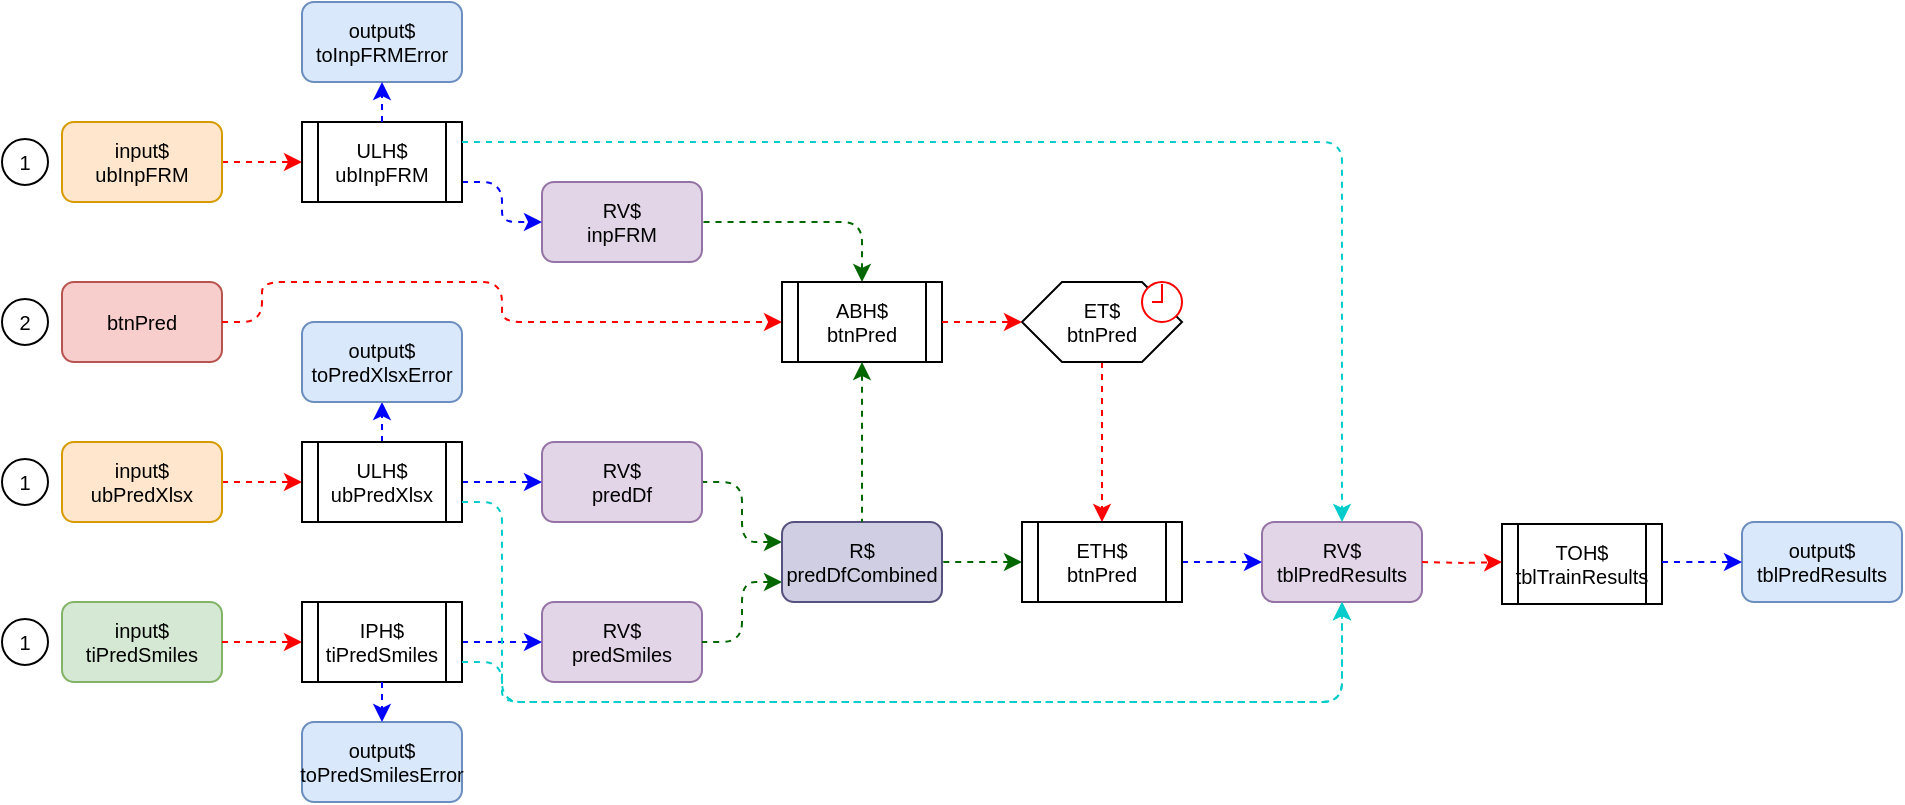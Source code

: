 <mxfile version="20.7.4" type="device"><diagram id="TN7onXZwonejpdnsnH3-" name="Page-1"><mxGraphModel dx="1131" dy="1233" grid="1" gridSize="10" guides="1" tooltips="1" connect="1" arrows="1" fold="1" page="1" pageScale="1" pageWidth="1000" pageHeight="400" math="0" shadow="0"><root><mxCell id="0"/><mxCell id="1" parent="0"/><mxCell id="SYUYxSS5kYhso55slLzQ-3" value="btnPred" style="rounded=1;whiteSpace=wrap;html=1;fillColor=#f8cecc;strokeColor=#b85450;fontSize=10;" parent="1" vertex="1"><mxGeometry x="30" y="140" width="80" height="40" as="geometry"/></mxCell><mxCell id="SYUYxSS5kYhso55slLzQ-67" value="" style="edgeStyle=orthogonalEdgeStyle;shape=connector;rounded=1;orthogonalLoop=1;jettySize=auto;html=1;exitX=1;exitY=0.5;exitDx=0;exitDy=0;dashed=1;labelBackgroundColor=default;strokeColor=#FF0000;fontFamily=Helvetica;fontSize=10;fontColor=#FF0000;endArrow=classic;fillColor=#fa6800;entryX=0;entryY=0.5;entryDx=0;entryDy=0;" parent="1" source="SYUYxSS5kYhso55slLzQ-6" target="U8EScKNlaVJiz4PhlLR4-32" edge="1"><mxGeometry relative="1" as="geometry"><mxPoint x="190" y="80" as="targetPoint"/></mxGeometry></mxCell><mxCell id="SYUYxSS5kYhso55slLzQ-6" value="input$&lt;br style=&quot;font-size: 10px;&quot;&gt;ubInpFRM" style="rounded=1;whiteSpace=wrap;html=1;fillColor=#ffe6cc;strokeColor=#d79b00;fontSize=10;" parent="1" vertex="1"><mxGeometry x="30" y="60" width="80" height="40" as="geometry"/></mxCell><mxCell id="SYUYxSS5kYhso55slLzQ-70" value="" style="edgeStyle=orthogonalEdgeStyle;shape=connector;rounded=1;orthogonalLoop=1;jettySize=auto;html=1;exitX=1;exitY=0.5;exitDx=0;exitDy=0;entryX=0;entryY=0.5;entryDx=0;entryDy=0;dashed=1;labelBackgroundColor=default;strokeColor=#FF0000;fontFamily=Helvetica;fontSize=10;fontColor=#FF0000;endArrow=classic;fillColor=#fa6800;" parent="1" source="SYUYxSS5kYhso55slLzQ-23" target="U8EScKNlaVJiz4PhlLR4-30" edge="1"><mxGeometry relative="1" as="geometry"><mxPoint x="230" y="230" as="targetPoint"/></mxGeometry></mxCell><mxCell id="SYUYxSS5kYhso55slLzQ-23" value="input$&lt;br style=&quot;font-size: 10px;&quot;&gt;ubPredXlsx" style="rounded=1;whiteSpace=wrap;html=1;fillColor=#ffe6cc;strokeColor=#d79b00;fontSize=10;" parent="1" vertex="1"><mxGeometry x="30" y="220" width="80" height="40" as="geometry"/></mxCell><mxCell id="SYUYxSS5kYhso55slLzQ-24" value="input$&lt;br style=&quot;font-size: 10px;&quot;&gt;tiPredSmiles" style="rounded=1;whiteSpace=wrap;html=1;fillColor=#d5e8d4;strokeColor=#82b366;fontSize=10;" parent="1" vertex="1"><mxGeometry x="30" y="300" width="80" height="40" as="geometry"/></mxCell><mxCell id="LgC7Z0OmTgBtMzHlrseU-42" value="" style="edgeStyle=orthogonalEdgeStyle;shape=connector;rounded=1;orthogonalLoop=1;jettySize=auto;html=1;dashed=1;labelBackgroundColor=default;strokeColor=#006600;fontFamily=Helvetica;fontSize=10;fontColor=#006600;startArrow=classic;startFill=1;endArrow=none;endFill=0;fillColor=#008a00;exitX=0.5;exitY=0;exitDx=0;exitDy=0;entryX=1;entryY=0.5;entryDx=0;entryDy=0;" parent="1" source="U8EScKNlaVJiz4PhlLR4-29" target="SYUYxSS5kYhso55slLzQ-26" edge="1"><mxGeometry relative="1" as="geometry"><mxPoint x="830" y="290" as="targetPoint"/><Array as="points"><mxPoint x="430" y="110"/></Array><mxPoint x="1030" y="300" as="sourcePoint"/></mxGeometry></mxCell><mxCell id="SYUYxSS5kYhso55slLzQ-26" value="RV$&lt;br style=&quot;font-size: 10px;&quot;&gt;inpFRM" style="rounded=1;whiteSpace=wrap;html=1;fillColor=#e1d5e7;strokeColor=#9673a6;fontSize=10;" parent="1" vertex="1"><mxGeometry x="270" y="90" width="80" height="40" as="geometry"/></mxCell><mxCell id="LgC7Z0OmTgBtMzHlrseU-12" style="edgeStyle=orthogonalEdgeStyle;rounded=1;orthogonalLoop=1;jettySize=auto;html=1;entryX=1;entryY=0.5;entryDx=0;entryDy=0;labelBackgroundColor=default;fontSize=10;fontColor=#006600;dashed=1;startArrow=classic;startFill=1;endArrow=none;endFill=0;fillColor=#008a00;strokeColor=#006600;exitX=0;exitY=0.25;exitDx=0;exitDy=0;" parent="1" source="LgC7Z0OmTgBtMzHlrseU-11" target="SYUYxSS5kYhso55slLzQ-42" edge="1"><mxGeometry relative="1" as="geometry"><mxPoint x="360" y="290" as="sourcePoint"/><Array as="points"><mxPoint x="370" y="270"/><mxPoint x="370" y="240"/></Array></mxGeometry></mxCell><mxCell id="SYUYxSS5kYhso55slLzQ-42" value="RV$&lt;br style=&quot;font-size: 10px;&quot;&gt;predDf" style="rounded=1;whiteSpace=wrap;html=1;fillColor=#e1d5e7;strokeColor=#9673a6;fontSize=10;" parent="1" vertex="1"><mxGeometry x="270" y="220" width="80" height="40" as="geometry"/></mxCell><mxCell id="SYUYxSS5kYhso55slLzQ-56" style="edgeStyle=orthogonalEdgeStyle;shape=connector;rounded=1;orthogonalLoop=1;jettySize=auto;html=1;exitX=1;exitY=0.75;exitDx=0;exitDy=0;entryX=0;entryY=0.5;entryDx=0;entryDy=0;dashed=1;labelBackgroundColor=default;strokeColor=#0000FF;fontFamily=Helvetica;fontSize=10;fontColor=#0000FF;endArrow=classic;fillColor=#e51400;" parent="1" source="U8EScKNlaVJiz4PhlLR4-32" target="SYUYxSS5kYhso55slLzQ-26" edge="1"><mxGeometry relative="1" as="geometry"><mxPoint x="230" y="70" as="sourcePoint"/></mxGeometry></mxCell><mxCell id="SYUYxSS5kYhso55slLzQ-81" style="edgeStyle=orthogonalEdgeStyle;shape=connector;rounded=1;orthogonalLoop=1;jettySize=auto;html=1;exitX=1;exitY=0.5;exitDx=0;exitDy=0;entryX=0;entryY=0.5;entryDx=0;entryDy=0;dashed=1;labelBackgroundColor=default;strokeColor=#0000FF;fontFamily=Helvetica;fontSize=10;fontColor=#0000FF;endArrow=classic;fillColor=#e51400;" parent="1" source="U8EScKNlaVJiz4PhlLR4-30" target="SYUYxSS5kYhso55slLzQ-42" edge="1"><mxGeometry relative="1" as="geometry"><mxPoint x="230" y="230" as="sourcePoint"/><Array as="points"/></mxGeometry></mxCell><mxCell id="SYUYxSS5kYhso55slLzQ-82" value="" style="edgeStyle=orthogonalEdgeStyle;shape=connector;rounded=1;orthogonalLoop=1;jettySize=auto;html=1;exitX=0.5;exitY=0;exitDx=0;exitDy=0;dashed=1;labelBackgroundColor=default;strokeColor=#0000FF;fontFamily=Helvetica;fontSize=10;fontColor=#0000FF;endArrow=classic;fillColor=#e51400;entryX=0.5;entryY=1;entryDx=0;entryDy=0;" parent="1" source="U8EScKNlaVJiz4PhlLR4-30" target="LgC7Z0OmTgBtMzHlrseU-1" edge="1"><mxGeometry x="-0.625" relative="1" as="geometry"><mxPoint x="220" y="210" as="targetPoint"/><mxPoint as="offset"/><mxPoint x="230" y="230" as="sourcePoint"/><Array as="points"/></mxGeometry></mxCell><mxCell id="LgC7Z0OmTgBtMzHlrseU-1" value="output$&lt;br style=&quot;font-size: 10px;&quot;&gt;toPredXlsxError" style="rounded=1;whiteSpace=wrap;html=1;fillColor=#dae8fc;strokeColor=#6c8ebf;fontSize=10;" parent="1" vertex="1"><mxGeometry x="150" y="160" width="80" height="40" as="geometry"/></mxCell><mxCell id="LgC7Z0OmTgBtMzHlrseU-2" value="output$&lt;br style=&quot;border-color: var(--border-color); font-size: 10px;&quot;&gt;toInpFRMError" style="rounded=1;whiteSpace=wrap;html=1;fillColor=#dae8fc;strokeColor=#6c8ebf;fontSize=10;" parent="1" vertex="1"><mxGeometry x="150" width="80" height="40" as="geometry"/></mxCell><mxCell id="LgC7Z0OmTgBtMzHlrseU-5" value="" style="edgeStyle=orthogonalEdgeStyle;shape=connector;rounded=1;orthogonalLoop=1;jettySize=auto;html=1;entryX=0;entryY=0.5;entryDx=0;entryDy=0;dashed=1;labelBackgroundColor=default;strokeColor=#FF0000;fontFamily=Helvetica;fontSize=10;fontColor=#FF0000;endArrow=classic;fillColor=#fa6800;exitX=1;exitY=0.5;exitDx=0;exitDy=0;" parent="1" source="SYUYxSS5kYhso55slLzQ-24" target="U8EScKNlaVJiz4PhlLR4-31" edge="1"><mxGeometry relative="1" as="geometry"><mxPoint x="150" y="320" as="sourcePoint"/><mxPoint x="230" y="320" as="targetPoint"/></mxGeometry></mxCell><mxCell id="LgC7Z0OmTgBtMzHlrseU-6" value="RV$&lt;br style=&quot;font-size: 10px;&quot;&gt;predSmiles" style="rounded=1;whiteSpace=wrap;html=1;fillColor=#e1d5e7;strokeColor=#9673a6;fontSize=10;" parent="1" vertex="1"><mxGeometry x="270" y="300" width="80" height="40" as="geometry"/></mxCell><mxCell id="LgC7Z0OmTgBtMzHlrseU-7" style="edgeStyle=orthogonalEdgeStyle;shape=connector;rounded=1;orthogonalLoop=1;jettySize=auto;html=1;exitX=1;exitY=0.5;exitDx=0;exitDy=0;dashed=1;labelBackgroundColor=default;strokeColor=#0000FF;fontFamily=Helvetica;fontSize=10;fontColor=#0000FF;endArrow=classic;fillColor=#e51400;" parent="1" source="U8EScKNlaVJiz4PhlLR4-31" edge="1"><mxGeometry relative="1" as="geometry"><mxPoint x="230" y="270" as="sourcePoint"/><Array as="points"><mxPoint x="270" y="320"/></Array><mxPoint x="270" y="320" as="targetPoint"/></mxGeometry></mxCell><mxCell id="LgC7Z0OmTgBtMzHlrseU-10" value="output$&lt;br style=&quot;font-size: 10px;&quot;&gt;toPredSmilesError" style="rounded=1;whiteSpace=wrap;html=1;fillColor=#dae8fc;strokeColor=#6c8ebf;fontSize=10;" parent="1" vertex="1"><mxGeometry x="150" y="360" width="80" height="40" as="geometry"/></mxCell><mxCell id="LgC7Z0OmTgBtMzHlrseU-43" value="" style="edgeStyle=orthogonalEdgeStyle;shape=connector;rounded=1;orthogonalLoop=1;jettySize=auto;html=1;entryX=1;entryY=0.5;entryDx=0;entryDy=0;dashed=1;labelBackgroundColor=default;strokeColor=#006600;fontFamily=Helvetica;fontSize=10;fontColor=#006600;startArrow=classic;startFill=1;endArrow=none;endFill=0;fillColor=#008a00;exitX=0;exitY=0.5;exitDx=0;exitDy=0;" parent="1" source="U8EScKNlaVJiz4PhlLR4-23" target="LgC7Z0OmTgBtMzHlrseU-11" edge="1"><mxGeometry x="0.5" relative="1" as="geometry"><mxPoint as="offset"/><mxPoint x="670" y="270" as="targetPoint"/><mxPoint x="490" y="340" as="sourcePoint"/></mxGeometry></mxCell><mxCell id="LgC7Z0OmTgBtMzHlrseU-11" value="R$&lt;br style=&quot;font-size: 10px;&quot;&gt;predDfCombined" style="rounded=1;whiteSpace=wrap;html=1;fillColor=#d0cee2;strokeColor=#56517e;fontSize=10;" parent="1" vertex="1"><mxGeometry x="390" y="260" width="80" height="40" as="geometry"/></mxCell><mxCell id="LgC7Z0OmTgBtMzHlrseU-44" value="" style="edgeStyle=orthogonalEdgeStyle;shape=connector;rounded=1;orthogonalLoop=1;jettySize=auto;html=1;exitX=0.5;exitY=1;exitDx=0;exitDy=0;entryX=0.5;entryY=0;entryDx=0;entryDy=0;dashed=1;labelBackgroundColor=default;strokeColor=#FF0000;fontFamily=Helvetica;fontSize=10;fontColor=#FF0000;endArrow=classic;fillColor=#e51400;" parent="1" source="U8EScKNlaVJiz4PhlLR4-27" target="U8EScKNlaVJiz4PhlLR4-23" edge="1"><mxGeometry relative="1" as="geometry"><mxPoint x="780.0" y="270" as="sourcePoint"/><mxPoint x="860.0" y="270" as="targetPoint"/></mxGeometry></mxCell><mxCell id="LgC7Z0OmTgBtMzHlrseU-45" value="" style="edgeStyle=orthogonalEdgeStyle;shape=connector;rounded=1;orthogonalLoop=1;jettySize=auto;html=1;exitX=1;exitY=0.5;exitDx=0;exitDy=0;entryX=0;entryY=0.5;entryDx=0;entryDy=0;dashed=1;labelBackgroundColor=default;strokeColor=#FF0000;fontFamily=Helvetica;fontSize=10;fontColor=#FF0000;endArrow=classic;fillColor=#fa6800;" parent="1" source="SYUYxSS5kYhso55slLzQ-3" target="U8EScKNlaVJiz4PhlLR4-29" edge="1"><mxGeometry relative="1" as="geometry"><mxPoint x="150" y="160" as="sourcePoint"/><mxPoint x="230.006" y="159.302" as="targetPoint"/><Array as="points"><mxPoint x="130" y="160"/><mxPoint x="130" y="140"/><mxPoint x="250" y="140"/><mxPoint x="250" y="160"/></Array></mxGeometry></mxCell><mxCell id="U8EScKNlaVJiz4PhlLR4-1" value="RV$&lt;br style=&quot;font-size: 10px;&quot;&gt;tblPredResults" style="rounded=1;whiteSpace=wrap;html=1;fillColor=#e1d5e7;strokeColor=#9673a6;fontSize=10;" parent="1" vertex="1"><mxGeometry x="630" y="260" width="80" height="40" as="geometry"/></mxCell><mxCell id="U8EScKNlaVJiz4PhlLR4-3" value="" style="edgeStyle=orthogonalEdgeStyle;shape=connector;rounded=1;orthogonalLoop=1;jettySize=auto;html=1;exitX=1;exitY=0.5;exitDx=0;exitDy=0;dashed=1;labelBackgroundColor=default;strokeColor=#0000FF;fontFamily=Helvetica;fontSize=10;fontColor=#0000FF;endArrow=classic;fillColor=#e51400;" parent="1" source="U8EScKNlaVJiz4PhlLR4-23" edge="1"><mxGeometry relative="1" as="geometry"><mxPoint x="630" y="280" as="targetPoint"/><mxPoint as="offset"/><mxPoint x="1150" y="270" as="sourcePoint"/><Array as="points"><mxPoint x="610" y="280"/><mxPoint x="610" y="280"/></Array></mxGeometry></mxCell><mxCell id="U8EScKNlaVJiz4PhlLR4-4" value="output$&lt;br style=&quot;border-color: var(--border-color); font-size: 10px;&quot;&gt;tblPredResults" style="rounded=1;whiteSpace=wrap;html=1;fillColor=#dae8fc;strokeColor=#6c8ebf;fontSize=10;" parent="1" vertex="1"><mxGeometry x="870" y="260" width="80" height="40" as="geometry"/></mxCell><mxCell id="U8EScKNlaVJiz4PhlLR4-23" value="ETH$&lt;br style=&quot;border-color: var(--border-color); font-size: 10px;&quot;&gt;btnPred" style="shape=process;whiteSpace=wrap;html=1;backgroundOutline=1;fontSize=10;" parent="1" vertex="1"><mxGeometry x="510" y="260" width="80" height="40" as="geometry"/></mxCell><mxCell id="U8EScKNlaVJiz4PhlLR4-27" value="ET$&lt;br style=&quot;border-color: var(--border-color); font-size: 10px;&quot;&gt;btnPred" style="shape=hexagon;perimeter=hexagonPerimeter2;whiteSpace=wrap;html=1;fixedSize=1;fontSize=10;" parent="1" vertex="1"><mxGeometry x="510" y="140" width="80" height="40" as="geometry"/></mxCell><mxCell id="U8EScKNlaVJiz4PhlLR4-29" value="ABH$&lt;br style=&quot;border-color: var(--border-color); font-size: 10px;&quot;&gt;btnPred" style="shape=process;whiteSpace=wrap;html=1;backgroundOutline=1;fontSize=10;" parent="1" vertex="1"><mxGeometry x="390" y="140" width="80" height="40" as="geometry"/></mxCell><mxCell id="U8EScKNlaVJiz4PhlLR4-30" value="&lt;span style=&quot;font-size: 10px;&quot;&gt;ULH$&lt;/span&gt;&lt;br style=&quot;border-color: var(--border-color); font-size: 10px;&quot;&gt;&lt;span style=&quot;font-size: 10px;&quot;&gt;ubPredXlsx&lt;/span&gt;" style="shape=process;whiteSpace=wrap;html=1;backgroundOutline=1;fontSize=10;" parent="1" vertex="1"><mxGeometry x="150" y="220" width="80" height="40" as="geometry"/></mxCell><mxCell id="U8EScKNlaVJiz4PhlLR4-31" value="&lt;span style=&quot;font-size: 10px;&quot;&gt;IPH$&lt;/span&gt;&lt;br style=&quot;border-color: var(--border-color); font-size: 10px;&quot;&gt;&lt;span style=&quot;font-size: 10px;&quot;&gt;tiPredSmiles&lt;/span&gt;" style="shape=process;whiteSpace=wrap;html=1;backgroundOutline=1;fontSize=10;" parent="1" vertex="1"><mxGeometry x="150" y="300" width="80" height="40" as="geometry"/></mxCell><mxCell id="U8EScKNlaVJiz4PhlLR4-32" value="&lt;span style=&quot;font-size: 10px;&quot;&gt;ULH$&lt;/span&gt;&lt;br style=&quot;border-color: var(--border-color); font-size: 10px;&quot;&gt;&lt;span style=&quot;font-size: 10px;&quot;&gt;ubInpFRM&lt;/span&gt;" style="shape=process;whiteSpace=wrap;html=1;backgroundOutline=1;fontSize=10;" parent="1" vertex="1"><mxGeometry x="150" y="60" width="80" height="40" as="geometry"/></mxCell><mxCell id="U8EScKNlaVJiz4PhlLR4-51" value="" style="edgeStyle=orthogonalEdgeStyle;shape=connector;rounded=1;orthogonalLoop=1;jettySize=auto;html=1;exitX=1;exitY=0.5;exitDx=0;exitDy=0;dashed=1;labelBackgroundColor=default;strokeColor=#FF0000;fontFamily=Helvetica;fontSize=10;fontColor=#FF0000;endArrow=classic;fillColor=#e51400;entryX=0;entryY=0.5;entryDx=0;entryDy=0;" parent="1" source="U8EScKNlaVJiz4PhlLR4-29" target="U8EScKNlaVJiz4PhlLR4-27" edge="1"><mxGeometry x="-0.067" relative="1" as="geometry"><mxPoint x="520" y="160" as="sourcePoint"/><mxPoint x="630" y="220" as="targetPoint"/><Array as="points"/><mxPoint as="offset"/></mxGeometry></mxCell><mxCell id="U8EScKNlaVJiz4PhlLR4-52" value="" style="edgeStyle=orthogonalEdgeStyle;shape=connector;rounded=1;orthogonalLoop=1;jettySize=auto;html=1;entryX=0.5;entryY=0;entryDx=0;entryDy=0;dashed=1;labelBackgroundColor=default;strokeColor=#006600;fontFamily=Helvetica;fontSize=10;fontColor=#006600;startArrow=classic;startFill=1;endArrow=none;endFill=0;fillColor=#008a00;exitX=0.5;exitY=1;exitDx=0;exitDy=0;" parent="1" source="U8EScKNlaVJiz4PhlLR4-29" target="LgC7Z0OmTgBtMzHlrseU-11" edge="1"><mxGeometry x="0.5" relative="1" as="geometry"><mxPoint as="offset"/><mxPoint x="470" y="220" as="sourcePoint"/><mxPoint x="700" y="280" as="targetPoint"/></mxGeometry></mxCell><mxCell id="U8EScKNlaVJiz4PhlLR4-53" style="edgeStyle=orthogonalEdgeStyle;shape=connector;rounded=1;orthogonalLoop=1;jettySize=auto;html=1;exitX=1;exitY=0.75;exitDx=0;exitDy=0;dashed=1;labelBackgroundColor=default;strokeColor=#00CCCC;fontFamily=Helvetica;fontSize=10;fontColor=#0000FF;endArrow=classic;fillColor=#e51400;entryX=0.5;entryY=1;entryDx=0;entryDy=0;" parent="1" source="U8EScKNlaVJiz4PhlLR4-31" target="U8EScKNlaVJiz4PhlLR4-1" edge="1"><mxGeometry relative="1" as="geometry"><mxPoint x="240" y="280" as="sourcePoint"/><mxPoint x="620" y="320" as="targetPoint"/><Array as="points"><mxPoint x="250" y="330"/><mxPoint x="250" y="350"/><mxPoint x="670" y="350"/></Array></mxGeometry></mxCell><mxCell id="SYUYxSS5kYhso55slLzQ-72" value="" style="edgeStyle=orthogonalEdgeStyle;shape=connector;rounded=1;orthogonalLoop=1;jettySize=auto;html=1;dashed=1;labelBackgroundColor=default;strokeColor=#0000FF;fontFamily=Helvetica;fontSize=10;fontColor=#0000FF;endArrow=classic;fillColor=#e51400;" parent="1" target="LgC7Z0OmTgBtMzHlrseU-2" edge="1"><mxGeometry x="-0.625" relative="1" as="geometry"><mxPoint x="190" y="60" as="sourcePoint"/><Array as="points"><mxPoint x="190" y="60"/><mxPoint x="190" y="60"/></Array><mxPoint x="350" y="110" as="targetPoint"/><mxPoint as="offset"/></mxGeometry></mxCell><mxCell id="LgC7Z0OmTgBtMzHlrseU-8" value="" style="edgeStyle=orthogonalEdgeStyle;shape=connector;rounded=1;orthogonalLoop=1;jettySize=auto;html=1;entryX=0.5;entryY=0;entryDx=0;entryDy=0;dashed=1;labelBackgroundColor=default;strokeColor=#0000FF;fontFamily=Helvetica;fontSize=10;fontColor=#0000FF;endArrow=classic;fillColor=#e51400;" parent="1" target="LgC7Z0OmTgBtMzHlrseU-10" edge="1"><mxGeometry x="-0.6" relative="1" as="geometry"><mxPoint x="340" y="310" as="targetPoint"/><mxPoint as="offset"/><mxPoint x="190" y="340" as="sourcePoint"/><Array as="points"/></mxGeometry></mxCell><mxCell id="KgsT8PrUs-bKnq5PqV4H-55" style="edgeStyle=orthogonalEdgeStyle;rounded=1;orthogonalLoop=1;jettySize=auto;html=1;entryX=1;entryY=0.5;entryDx=0;entryDy=0;labelBackgroundColor=default;fontSize=10;fontColor=#006600;dashed=1;startArrow=classic;startFill=1;endArrow=none;endFill=0;fillColor=#008a00;strokeColor=#006600;exitX=0;exitY=0.75;exitDx=0;exitDy=0;" parent="1" source="LgC7Z0OmTgBtMzHlrseU-11" target="LgC7Z0OmTgBtMzHlrseU-6" edge="1"><mxGeometry relative="1" as="geometry"><mxPoint x="440.0" y="270" as="sourcePoint"/><mxPoint x="400.0" y="210" as="targetPoint"/><Array as="points"><mxPoint x="370" y="290"/><mxPoint x="370" y="320"/></Array></mxGeometry></mxCell><mxCell id="KgsT8PrUs-bKnq5PqV4H-57" style="edgeStyle=orthogonalEdgeStyle;shape=connector;rounded=1;orthogonalLoop=1;jettySize=auto;html=1;exitX=1;exitY=0.75;exitDx=0;exitDy=0;dashed=1;labelBackgroundColor=default;strokeColor=#00CCCC;fontFamily=Helvetica;fontSize=10;fontColor=#0000FF;endArrow=classic;fillColor=#e51400;entryX=0.5;entryY=0;entryDx=0;entryDy=0;" parent="1" target="U8EScKNlaVJiz4PhlLR4-1" edge="1"><mxGeometry relative="1" as="geometry"><mxPoint x="230" y="70" as="sourcePoint"/><mxPoint x="680" y="190" as="targetPoint"/><Array as="points"><mxPoint x="670" y="70"/></Array></mxGeometry></mxCell><mxCell id="KgsT8PrUs-bKnq5PqV4H-58" style="edgeStyle=orthogonalEdgeStyle;shape=connector;rounded=1;orthogonalLoop=1;jettySize=auto;html=1;dashed=1;labelBackgroundColor=default;strokeColor=#00CCCC;fontFamily=Helvetica;fontSize=10;fontColor=#0000FF;endArrow=classic;fillColor=#e51400;entryX=0.5;entryY=1;entryDx=0;entryDy=0;" parent="1" target="U8EScKNlaVJiz4PhlLR4-1" edge="1"><mxGeometry relative="1" as="geometry"><mxPoint x="230" y="250" as="sourcePoint"/><mxPoint x="680" y="310" as="targetPoint"/><Array as="points"><mxPoint x="250" y="250"/><mxPoint x="250" y="350"/><mxPoint x="670" y="350"/></Array></mxGeometry></mxCell><mxCell id="KgsT8PrUs-bKnq5PqV4H-60" value="1" style="ellipse;whiteSpace=wrap;html=1;aspect=fixed;strokeColor=#000000;strokeWidth=1;fontSize=10;" parent="1" vertex="1"><mxGeometry y="68.5" width="23" height="23" as="geometry"/></mxCell><mxCell id="KgsT8PrUs-bKnq5PqV4H-61" value="1" style="ellipse;whiteSpace=wrap;html=1;aspect=fixed;strokeColor=#000000;strokeWidth=1;fontSize=10;" parent="1" vertex="1"><mxGeometry y="228.5" width="23" height="23" as="geometry"/></mxCell><mxCell id="KgsT8PrUs-bKnq5PqV4H-62" value="1" style="ellipse;whiteSpace=wrap;html=1;aspect=fixed;strokeColor=#000000;strokeWidth=1;fontSize=10;" parent="1" vertex="1"><mxGeometry y="308.5" width="23" height="23" as="geometry"/></mxCell><mxCell id="KgsT8PrUs-bKnq5PqV4H-63" value="2" style="ellipse;whiteSpace=wrap;html=1;aspect=fixed;strokeColor=#000000;strokeWidth=1;fontSize=10;" parent="1" vertex="1"><mxGeometry y="148.5" width="23" height="23" as="geometry"/></mxCell><mxCell id="KgsT8PrUs-bKnq5PqV4H-64" value="TOH$&lt;br style=&quot;border-color: var(--border-color);&quot;&gt;tblTrainResults" style="shape=process;whiteSpace=wrap;html=1;backgroundOutline=1;fontSize=10;" parent="1" vertex="1"><mxGeometry x="750" y="261" width="80" height="40" as="geometry"/></mxCell><mxCell id="KgsT8PrUs-bKnq5PqV4H-66" value="" style="edgeStyle=orthogonalEdgeStyle;shape=connector;rounded=1;orthogonalLoop=1;jettySize=auto;html=1;exitX=1;exitY=0.5;exitDx=0;exitDy=0;dashed=1;labelBackgroundColor=default;strokeColor=#0000FF;fontFamily=Helvetica;fontSize=10;fontColor=#0000FF;endArrow=classic;fillColor=#e51400;" parent="1" edge="1"><mxGeometry relative="1" as="geometry"><mxPoint x="870" y="280" as="targetPoint"/><mxPoint as="offset"/><mxPoint x="830" y="280" as="sourcePoint"/><Array as="points"><mxPoint x="850" y="280"/><mxPoint x="850" y="280"/></Array></mxGeometry></mxCell><mxCell id="KgsT8PrUs-bKnq5PqV4H-67" value="" style="edgeStyle=orthogonalEdgeStyle;shape=connector;rounded=1;orthogonalLoop=1;jettySize=auto;html=1;exitX=1;exitY=0.5;exitDx=0;exitDy=0;dashed=1;labelBackgroundColor=default;strokeColor=#FF0000;fontFamily=Helvetica;fontSize=10;fontColor=#FF0000;endArrow=classic;fillColor=#e51400;entryX=0;entryY=0.5;entryDx=0;entryDy=0;" parent="1" edge="1"><mxGeometry x="-0.067" relative="1" as="geometry"><mxPoint x="710" y="280" as="sourcePoint"/><mxPoint x="750" y="280" as="targetPoint"/><Array as="points"/><mxPoint as="offset"/></mxGeometry></mxCell><mxCell id="KgsT8PrUs-bKnq5PqV4H-70" value="" style="html=1;verticalLabelPosition=bottom;align=center;labelBackgroundColor=#ffffff;verticalAlign=top;strokeWidth=1;strokeColor=#FF0000;shadow=0;dashed=0;shape=mxgraph.ios7.icons.clock;fontSize=10;" parent="1" vertex="1"><mxGeometry x="570" y="140" width="20" height="20" as="geometry"/></mxCell></root></mxGraphModel></diagram></mxfile>